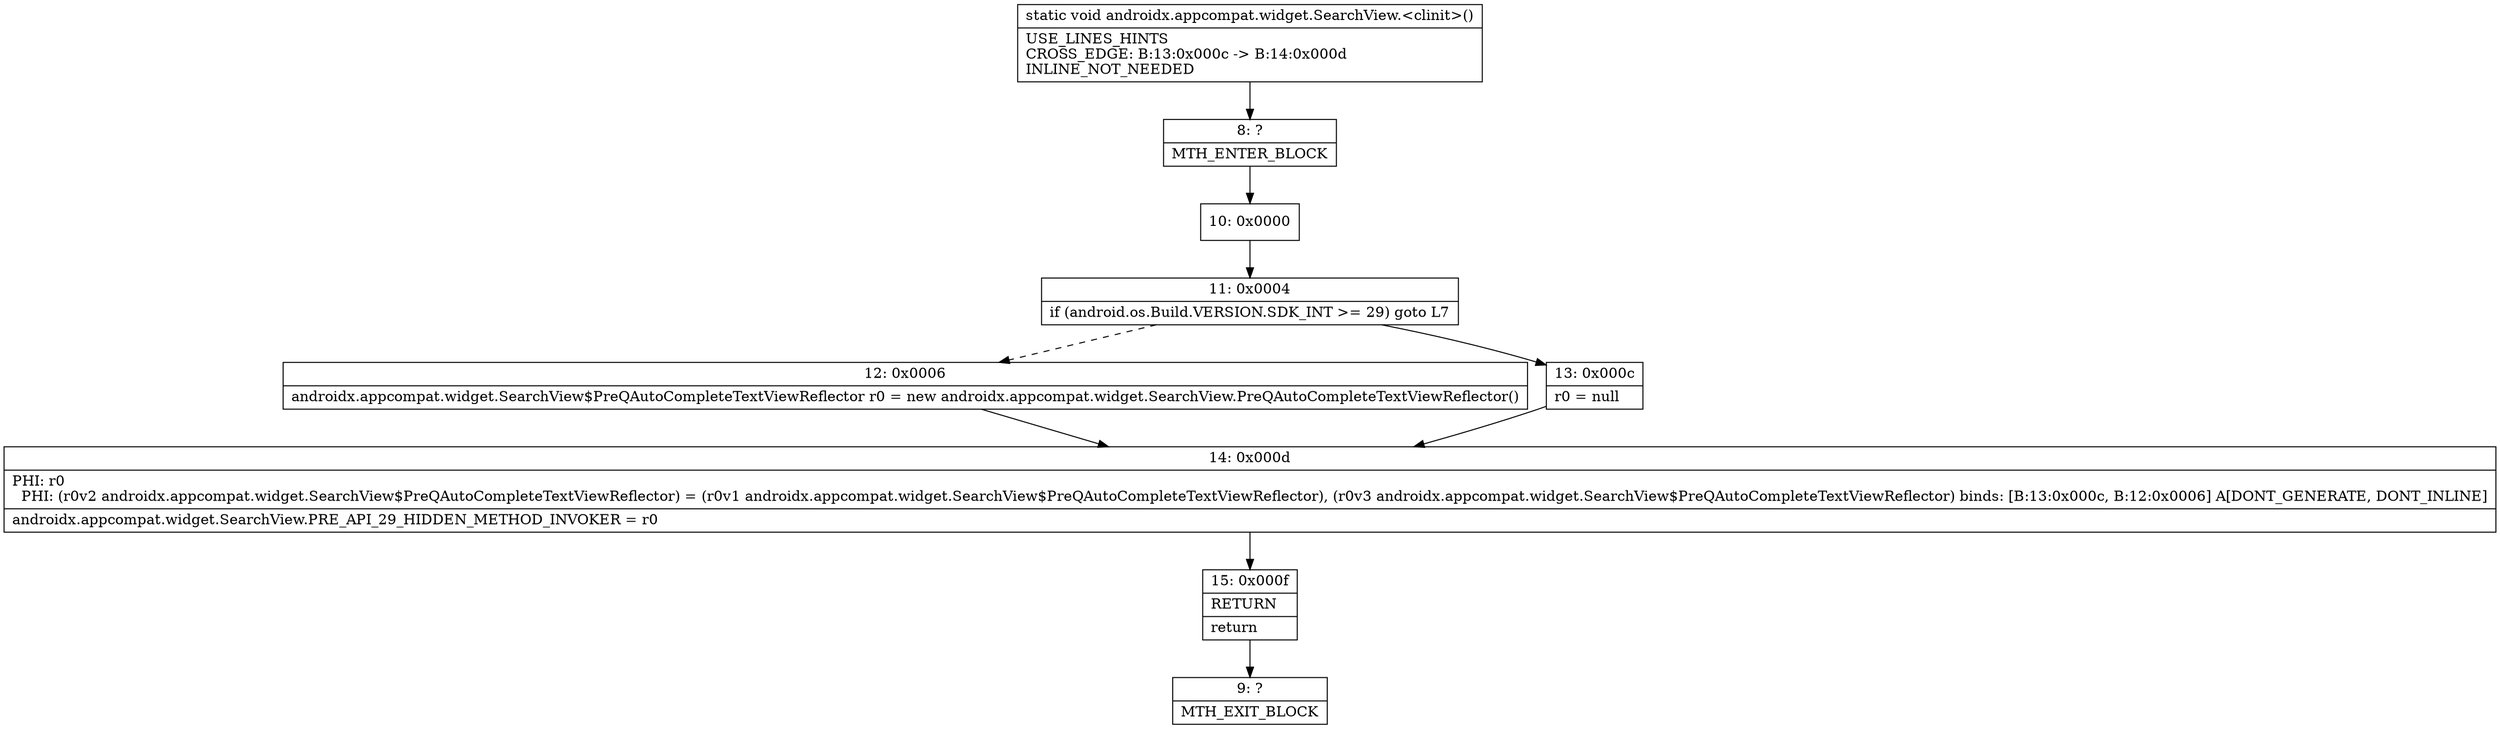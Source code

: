 digraph "CFG forandroidx.appcompat.widget.SearchView.\<clinit\>()V" {
Node_8 [shape=record,label="{8\:\ ?|MTH_ENTER_BLOCK\l}"];
Node_10 [shape=record,label="{10\:\ 0x0000}"];
Node_11 [shape=record,label="{11\:\ 0x0004|if (android.os.Build.VERSION.SDK_INT \>= 29) goto L7\l}"];
Node_12 [shape=record,label="{12\:\ 0x0006|androidx.appcompat.widget.SearchView$PreQAutoCompleteTextViewReflector r0 = new androidx.appcompat.widget.SearchView.PreQAutoCompleteTextViewReflector()\l}"];
Node_14 [shape=record,label="{14\:\ 0x000d|PHI: r0 \l  PHI: (r0v2 androidx.appcompat.widget.SearchView$PreQAutoCompleteTextViewReflector) = (r0v1 androidx.appcompat.widget.SearchView$PreQAutoCompleteTextViewReflector), (r0v3 androidx.appcompat.widget.SearchView$PreQAutoCompleteTextViewReflector) binds: [B:13:0x000c, B:12:0x0006] A[DONT_GENERATE, DONT_INLINE]\l|androidx.appcompat.widget.SearchView.PRE_API_29_HIDDEN_METHOD_INVOKER = r0\l}"];
Node_15 [shape=record,label="{15\:\ 0x000f|RETURN\l|return\l}"];
Node_9 [shape=record,label="{9\:\ ?|MTH_EXIT_BLOCK\l}"];
Node_13 [shape=record,label="{13\:\ 0x000c|r0 = null\l}"];
MethodNode[shape=record,label="{static void androidx.appcompat.widget.SearchView.\<clinit\>()  | USE_LINES_HINTS\lCROSS_EDGE: B:13:0x000c \-\> B:14:0x000d\lINLINE_NOT_NEEDED\l}"];
MethodNode -> Node_8;Node_8 -> Node_10;
Node_10 -> Node_11;
Node_11 -> Node_12[style=dashed];
Node_11 -> Node_13;
Node_12 -> Node_14;
Node_14 -> Node_15;
Node_15 -> Node_9;
Node_13 -> Node_14;
}

